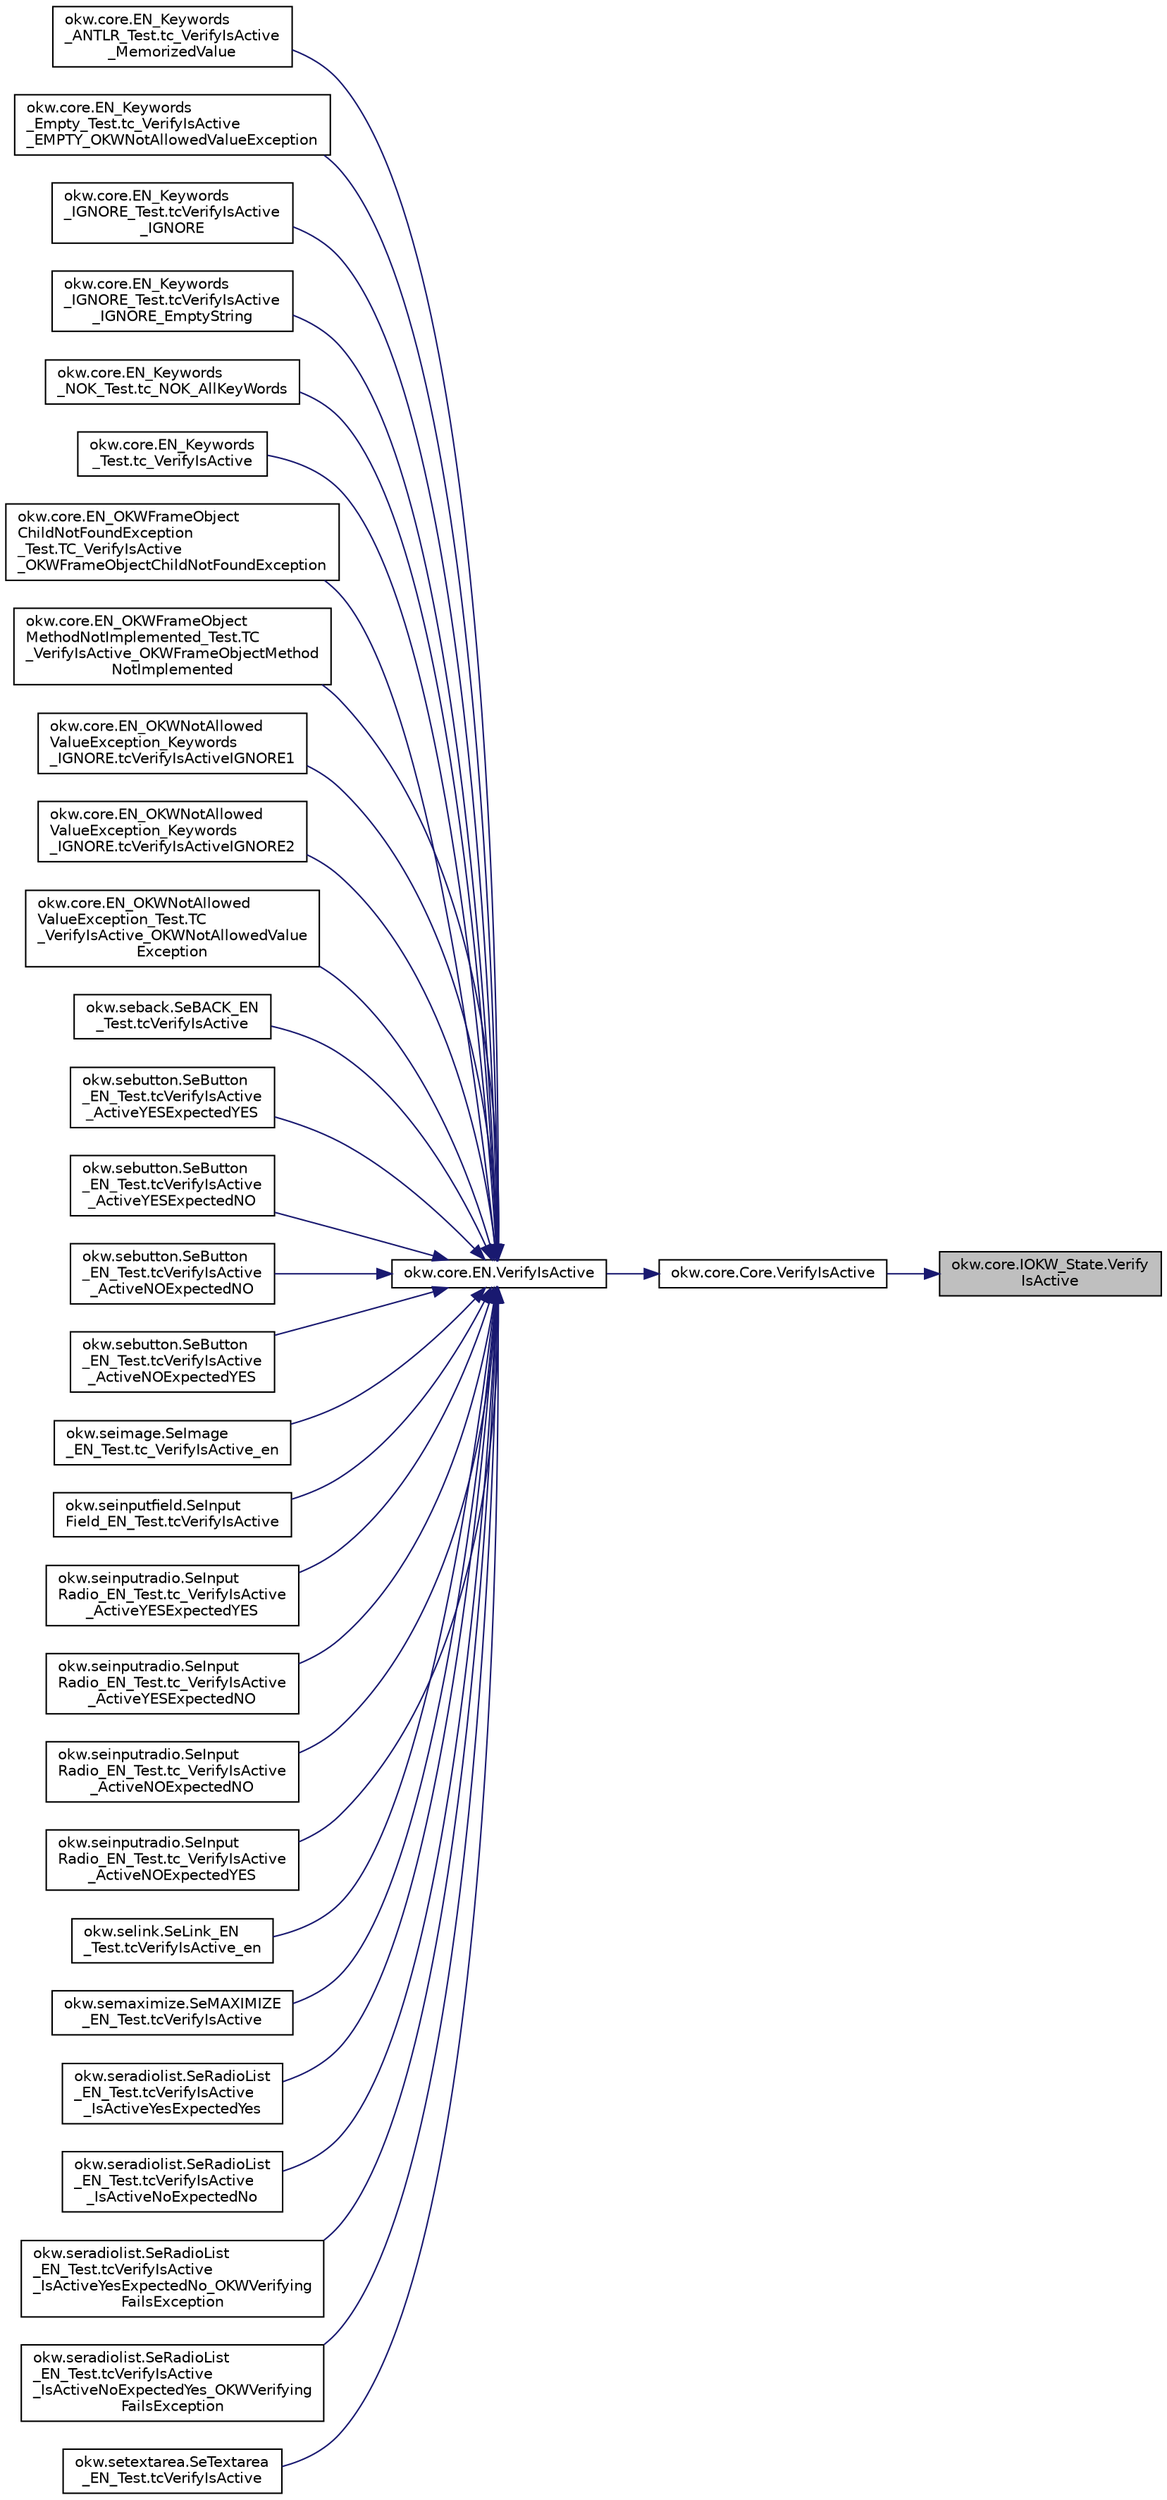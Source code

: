 digraph "okw.core.IOKW_State.VerifyIsActive"
{
 // INTERACTIVE_SVG=YES
 // LATEX_PDF_SIZE
  edge [fontname="Helvetica",fontsize="10",labelfontname="Helvetica",labelfontsize="10"];
  node [fontname="Helvetica",fontsize="10",shape=record];
  rankdir="RL";
  Node4151 [label="okw.core.IOKW_State.Verify\lIsActive",height=0.2,width=0.4,color="black", fillcolor="grey75", style="filled", fontcolor="black",tooltip="Vergleicht den Fokus-Status des gegebenen Objekts mit dem erwarteten Wert."];
  Node4151 -> Node4152 [dir="back",color="midnightblue",fontsize="10",style="solid",fontname="Helvetica"];
  Node4152 [label="okw.core.Core.VerifyIsActive",height=0.2,width=0.4,color="black", fillcolor="white", style="filled",URL="$classokw_1_1core_1_1_core.html#af9261f054d5a82396c678851ade66b1b",tooltip="Vergleicht den Fokus-Status des gegebenen Objekts mit dem erwarteten Wert."];
  Node4152 -> Node4153 [dir="back",color="midnightblue",fontsize="10",style="solid",fontname="Helvetica"];
  Node4153 [label="okw.core.EN.VerifyIsActive",height=0.2,width=0.4,color="black", fillcolor="white", style="filled",URL="$classokw_1_1core_1_1_e_n.html#a67f59cc780c7b380127c430522ae6a62",tooltip="Vergleicht den Fokus-Status des gegebenen Objekts mit dem erwarteten Wert."];
  Node4153 -> Node4154 [dir="back",color="midnightblue",fontsize="10",style="solid",fontname="Helvetica"];
  Node4154 [label="okw.core.EN_Keywords\l_ANTLR_Test.tc_VerifyIsActive\l_MemorizedValue",height=0.2,width=0.4,color="black", fillcolor="white", style="filled",URL="$classokw_1_1core_1_1_e_n___keywords___a_n_t_l_r___test.html#a48924242e07099955b1134ab59fefe98",tooltip=" "];
  Node4153 -> Node4155 [dir="back",color="midnightblue",fontsize="10",style="solid",fontname="Helvetica"];
  Node4155 [label="okw.core.EN_Keywords\l_Empty_Test.tc_VerifyIsActive\l_EMPTY_OKWNotAllowedValueException",height=0.2,width=0.4,color="black", fillcolor="white", style="filled",URL="$classokw_1_1core_1_1_e_n___keywords___empty___test.html#ab3787b72df84a3edb9fd804f31324774",tooltip="EMPTY ist ein nicht erlaubter Wert im Schlüsselwort EN.VerifyIsActive(String,String)."];
  Node4153 -> Node4156 [dir="back",color="midnightblue",fontsize="10",style="solid",fontname="Helvetica"];
  Node4156 [label="okw.core.EN_Keywords\l_IGNORE_Test.tcVerifyIsActive\l_IGNORE",height=0.2,width=0.4,color="black", fillcolor="white", style="filled",URL="$classokw_1_1core_1_1_e_n___keywords___i_g_n_o_r_e___test.html#a4af0cd2b44e7a180261b407bd7248a88",tooltip=" "];
  Node4153 -> Node4157 [dir="back",color="midnightblue",fontsize="10",style="solid",fontname="Helvetica"];
  Node4157 [label="okw.core.EN_Keywords\l_IGNORE_Test.tcVerifyIsActive\l_IGNORE_EmptyString",height=0.2,width=0.4,color="black", fillcolor="white", style="filled",URL="$classokw_1_1core_1_1_e_n___keywords___i_g_n_o_r_e___test.html#a61db683fdd70725bc9aada7b849c37b1",tooltip=" "];
  Node4153 -> Node4158 [dir="back",color="midnightblue",fontsize="10",style="solid",fontname="Helvetica"];
  Node4158 [label="okw.core.EN_Keywords\l_NOK_Test.tc_NOK_AllKeyWords",height=0.2,width=0.4,color="black", fillcolor="white", style="filled",URL="$classokw_1_1core_1_1_e_n___keywords___n_o_k___test.html#a81a960a2341dfb0e27da7871291c84dc",tooltip="Prüft methoden aufruf für einen einfachen Click."];
  Node4153 -> Node4159 [dir="back",color="midnightblue",fontsize="10",style="solid",fontname="Helvetica"];
  Node4159 [label="okw.core.EN_Keywords\l_Test.tc_VerifyIsActive",height=0.2,width=0.4,color="black", fillcolor="white", style="filled",URL="$classokw_1_1core_1_1_e_n___keywords___test.html#afef7fb7f909fbf8dab860eec48268f4a",tooltip=" "];
  Node4153 -> Node4160 [dir="back",color="midnightblue",fontsize="10",style="solid",fontname="Helvetica"];
  Node4160 [label="okw.core.EN_OKWFrameObject\lChildNotFoundException\l_Test.TC_VerifyIsActive\l_OKWFrameObjectChildNotFoundException",height=0.2,width=0.4,color="black", fillcolor="white", style="filled",URL="$classokw_1_1core_1_1_e_n___o_k_w_frame_object_child_not_found_exception___test.html#aef48315ef3e48b52d3cedec5520b7e58",tooltip="Prüft ob die Ausnahme OKWFrameObjectChildNotFoundException durch die LFC-VerifyIsActive ausgelöst wir..."];
  Node4153 -> Node4161 [dir="back",color="midnightblue",fontsize="10",style="solid",fontname="Helvetica"];
  Node4161 [label="okw.core.EN_OKWFrameObject\lMethodNotImplemented_Test.TC\l_VerifyIsActive_OKWFrameObjectMethod\lNotImplemented",height=0.2,width=0.4,color="black", fillcolor="white", style="filled",URL="$classokw_1_1core_1_1_e_n___o_k_w_frame_object_method_not_implemented___test.html#ab0ef684a266ac277c615f75346b35d78",tooltip="Prüft ob die Ausnahme OKWFrameObjectMethodNotImplemented von VerifyIsActive( FN, ExpVal ) ausgelöst w..."];
  Node4153 -> Node4162 [dir="back",color="midnightblue",fontsize="10",style="solid",fontname="Helvetica"];
  Node4162 [label="okw.core.EN_OKWNotAllowed\lValueException_Keywords\l_IGNORE.tcVerifyIsActiveIGNORE1",height=0.2,width=0.4,color="black", fillcolor="white", style="filled",URL="$classokw_1_1core_1_1_e_n___o_k_w_not_allowed_value_exception___keywords___i_g_n_o_r_e.html#ae73248c833fee94e01dc03f17d4bf84f",tooltip="Prüft ob \"${IGNORE} \" die Ausnahme okw.exceptions.OKWNotAllowedValueException auslöst."];
  Node4153 -> Node4163 [dir="back",color="midnightblue",fontsize="10",style="solid",fontname="Helvetica"];
  Node4163 [label="okw.core.EN_OKWNotAllowed\lValueException_Keywords\l_IGNORE.tcVerifyIsActiveIGNORE2",height=0.2,width=0.4,color="black", fillcolor="white", style="filled",URL="$classokw_1_1core_1_1_e_n___o_k_w_not_allowed_value_exception___keywords___i_g_n_o_r_e.html#a19ef9656eaee897360a374103dad7e4d",tooltip="Prüft ob \"\"${IGNORE}${TCN}\" die Ausnahme okw.exceptions.OKWNotAllowedValueException auslöst."];
  Node4153 -> Node4164 [dir="back",color="midnightblue",fontsize="10",style="solid",fontname="Helvetica"];
  Node4164 [label="okw.core.EN_OKWNotAllowed\lValueException_Test.TC\l_VerifyIsActive_OKWNotAllowedValue\lException",height=0.2,width=0.4,color="black", fillcolor="white", style="filled",URL="$classokw_1_1core_1_1_e_n___o_k_w_not_allowed_value_exception___test.html#a0339bf30bcb6d03eb46ac3f98840c65d",tooltip="Prüft ob die Ausnahme OKWNotAllowedValueException durch die LFC-VerifyIsActive ausgelöst wird,..."];
  Node4153 -> Node4165 [dir="back",color="midnightblue",fontsize="10",style="solid",fontname="Helvetica"];
  Node4165 [label="okw.seback.SeBACK_EN\l_Test.tcVerifyIsActive",height=0.2,width=0.4,color="black", fillcolor="white", style="filled",URL="$classokw_1_1seback_1_1_se_b_a_c_k___e_n___test.html#ae2ad17e7df44576ea48e8f1fb361021a",tooltip="Prüft, ob die Methode VerifyIsActive für BACK implementiert ist."];
  Node4153 -> Node4166 [dir="back",color="midnightblue",fontsize="10",style="solid",fontname="Helvetica"];
  Node4166 [label="okw.sebutton.SeButton\l_EN_Test.tcVerifyIsActive\l_ActiveYESExpectedYES",height=0.2,width=0.4,color="black", fillcolor="white", style="filled",URL="$classokw_1_1sebutton_1_1_se_button___e_n___test.html#a7b7fed7df5cbbfeb6da9ca6def7c82bd",tooltip="Test des Schlüsselwortes VerifyIsActive für den GUI-Adapter SeButton."];
  Node4153 -> Node4167 [dir="back",color="midnightblue",fontsize="10",style="solid",fontname="Helvetica"];
  Node4167 [label="okw.sebutton.SeButton\l_EN_Test.tcVerifyIsActive\l_ActiveYESExpectedNO",height=0.2,width=0.4,color="black", fillcolor="white", style="filled",URL="$classokw_1_1sebutton_1_1_se_button___e_n___test.html#a54ccde493416406858beca5b3cdac7e4",tooltip="Test des Schlüsselwortes VerifyIsActive für den GUI-Adapter SeButton."];
  Node4153 -> Node4168 [dir="back",color="midnightblue",fontsize="10",style="solid",fontname="Helvetica"];
  Node4168 [label="okw.sebutton.SeButton\l_EN_Test.tcVerifyIsActive\l_ActiveNOExpectedNO",height=0.2,width=0.4,color="black", fillcolor="white", style="filled",URL="$classokw_1_1sebutton_1_1_se_button___e_n___test.html#a70fe2059cf4c93da02afa8f9fb72ff22",tooltip="Test des Schlüsselwortes VerifyIsActive für den GUI-Adapter SeButton."];
  Node4153 -> Node4169 [dir="back",color="midnightblue",fontsize="10",style="solid",fontname="Helvetica"];
  Node4169 [label="okw.sebutton.SeButton\l_EN_Test.tcVerifyIsActive\l_ActiveNOExpectedYES",height=0.2,width=0.4,color="black", fillcolor="white", style="filled",URL="$classokw_1_1sebutton_1_1_se_button___e_n___test.html#a479a46bd36c37da9592bcdece6cab18d",tooltip="Test des Schlüsselwortes VerifyIsActive für den GUI-Adapter SeButton."];
  Node4153 -> Node4170 [dir="back",color="midnightblue",fontsize="10",style="solid",fontname="Helvetica"];
  Node4170 [label="okw.seimage.SeImage\l_EN_Test.tc_VerifyIsActive_en",height=0.2,width=0.4,color="black", fillcolor="white", style="filled",URL="$classokw_1_1seimage_1_1_se_image___e_n___test.html#a9ce9d3b86a016cf7df8c8e899e87bb72",tooltip="Prüft ob die VerifyIsActive die Ausnahme OKWFrameObjectMethodNotImplemented auslöst."];
  Node4153 -> Node4171 [dir="back",color="midnightblue",fontsize="10",style="solid",fontname="Helvetica"];
  Node4171 [label="okw.seinputfield.SeInput\lField_EN_Test.tcVerifyIsActive",height=0.2,width=0.4,color="black", fillcolor="white", style="filled",URL="$classokw_1_1seinputfield_1_1_se_input_field___e_n___test.html#a750678bf2deb2db29ffe410c861cc100",tooltip="Prüft, ob die Methode VerifyIsActive für SeTextField implementiert ist."];
  Node4153 -> Node4172 [dir="back",color="midnightblue",fontsize="10",style="solid",fontname="Helvetica"];
  Node4172 [label="okw.seinputradio.SeInput\lRadio_EN_Test.tc_VerifyIsActive\l_ActiveYESExpectedYES",height=0.2,width=0.4,color="black", fillcolor="white", style="filled",URL="$classokw_1_1seinputradio_1_1_se_input_radio___e_n___test.html#add538809fea4c708f6cab6f43e0e23a6",tooltip="Test des Schlüsselwortes VerifyIsActive für den GUI-Adapter SeInputRadio."];
  Node4153 -> Node4173 [dir="back",color="midnightblue",fontsize="10",style="solid",fontname="Helvetica"];
  Node4173 [label="okw.seinputradio.SeInput\lRadio_EN_Test.tc_VerifyIsActive\l_ActiveYESExpectedNO",height=0.2,width=0.4,color="black", fillcolor="white", style="filled",URL="$classokw_1_1seinputradio_1_1_se_input_radio___e_n___test.html#a76ddabb8e80f369c119ddebfe339fa74",tooltip="Test des Schlüsselwortes VerifyIsActive für den GUI-Adapter SeInputRadio."];
  Node4153 -> Node4174 [dir="back",color="midnightblue",fontsize="10",style="solid",fontname="Helvetica"];
  Node4174 [label="okw.seinputradio.SeInput\lRadio_EN_Test.tc_VerifyIsActive\l_ActiveNOExpectedNO",height=0.2,width=0.4,color="black", fillcolor="white", style="filled",URL="$classokw_1_1seinputradio_1_1_se_input_radio___e_n___test.html#a34b6a559f61b74c7a8bc5c9fc32fa32f",tooltip="Test des Schlüsselwortes VerifyIsActive für den GUI-Adapter SeInputRadio."];
  Node4153 -> Node4175 [dir="back",color="midnightblue",fontsize="10",style="solid",fontname="Helvetica"];
  Node4175 [label="okw.seinputradio.SeInput\lRadio_EN_Test.tc_VerifyIsActive\l_ActiveNOExpectedYES",height=0.2,width=0.4,color="black", fillcolor="white", style="filled",URL="$classokw_1_1seinputradio_1_1_se_input_radio___e_n___test.html#a2c538cdf2ed53de442c303fd82b07a63",tooltip="Test des Schlüsselwortes VerifyIsActive für den GUI-Adapter SeInputRadio."];
  Node4153 -> Node4176 [dir="back",color="midnightblue",fontsize="10",style="solid",fontname="Helvetica"];
  Node4176 [label="okw.selink.SeLink_EN\l_Test.tcVerifyIsActive_en",height=0.2,width=0.4,color="black", fillcolor="white", style="filled",URL="$classokw_1_1selink_1_1_se_link___e_n___test.html#a0d8cd15aa81cba2a103dab1f332e05b7",tooltip="Prüft ob die VerifyIsActive die Ausnahme OKWFrameObjectMethodNotImplemented auslöst."];
  Node4153 -> Node4177 [dir="back",color="midnightblue",fontsize="10",style="solid",fontname="Helvetica"];
  Node4177 [label="okw.semaximize.SeMAXIMIZE\l_EN_Test.tcVerifyIsActive",height=0.2,width=0.4,color="black", fillcolor="white", style="filled",URL="$classokw_1_1semaximize_1_1_se_m_a_x_i_m_i_z_e___e_n___test.html#a0b16fd4346496b6ee5cff9b4b2a5c0f2",tooltip="Prüft, ob die Methode VerifyIsActive für MAXIMIZE implementiert ist."];
  Node4153 -> Node4178 [dir="back",color="midnightblue",fontsize="10",style="solid",fontname="Helvetica"];
  Node4178 [label="okw.seradiolist.SeRadioList\l_EN_Test.tcVerifyIsActive\l_IsActiveYesExpectedYes",height=0.2,width=0.4,color="black", fillcolor="white", style="filled",URL="$classokw_1_1seradiolist_1_1_se_radio_list___e_n___test.html#a51149579a271672515a3787cdad49c0a",tooltip="Prüft die Methode SeRadioList.IsActive()."];
  Node4153 -> Node4179 [dir="back",color="midnightblue",fontsize="10",style="solid",fontname="Helvetica"];
  Node4179 [label="okw.seradiolist.SeRadioList\l_EN_Test.tcVerifyIsActive\l_IsActiveNoExpectedNo",height=0.2,width=0.4,color="black", fillcolor="white", style="filled",URL="$classokw_1_1seradiolist_1_1_se_radio_list___e_n___test.html#aebd79903d22b0d2d126d3d403c80c16c",tooltip="Prüft die Methode SeRadioList.IsActive()."];
  Node4153 -> Node4180 [dir="back",color="midnightblue",fontsize="10",style="solid",fontname="Helvetica"];
  Node4180 [label="okw.seradiolist.SeRadioList\l_EN_Test.tcVerifyIsActive\l_IsActiveYesExpectedNo_OKWVerifying\lFailsException",height=0.2,width=0.4,color="black", fillcolor="white", style="filled",URL="$classokw_1_1seradiolist_1_1_se_radio_list___e_n___test.html#a4659048b3837632aa589a0a8557a63d2",tooltip="Prüft die Methode SeRadioList.IsActive()."];
  Node4153 -> Node4181 [dir="back",color="midnightblue",fontsize="10",style="solid",fontname="Helvetica"];
  Node4181 [label="okw.seradiolist.SeRadioList\l_EN_Test.tcVerifyIsActive\l_IsActiveNoExpectedYes_OKWVerifying\lFailsException",height=0.2,width=0.4,color="black", fillcolor="white", style="filled",URL="$classokw_1_1seradiolist_1_1_se_radio_list___e_n___test.html#a67ea4b741cb6c8df269b3a700403f207",tooltip="Prüft die Methode SeRadioList.IsActive()."];
  Node4153 -> Node4182 [dir="back",color="midnightblue",fontsize="10",style="solid",fontname="Helvetica"];
  Node4182 [label="okw.setextarea.SeTextarea\l_EN_Test.tcVerifyIsActive",height=0.2,width=0.4,color="black", fillcolor="white", style="filled",URL="$classokw_1_1setextarea_1_1_se_textarea___e_n___test.html#a033342e8b39cc6941e70c43790b70ac5",tooltip="Prüft, ob die Methode VerifyIsActive für SeTextField implementiert ist."];
}
